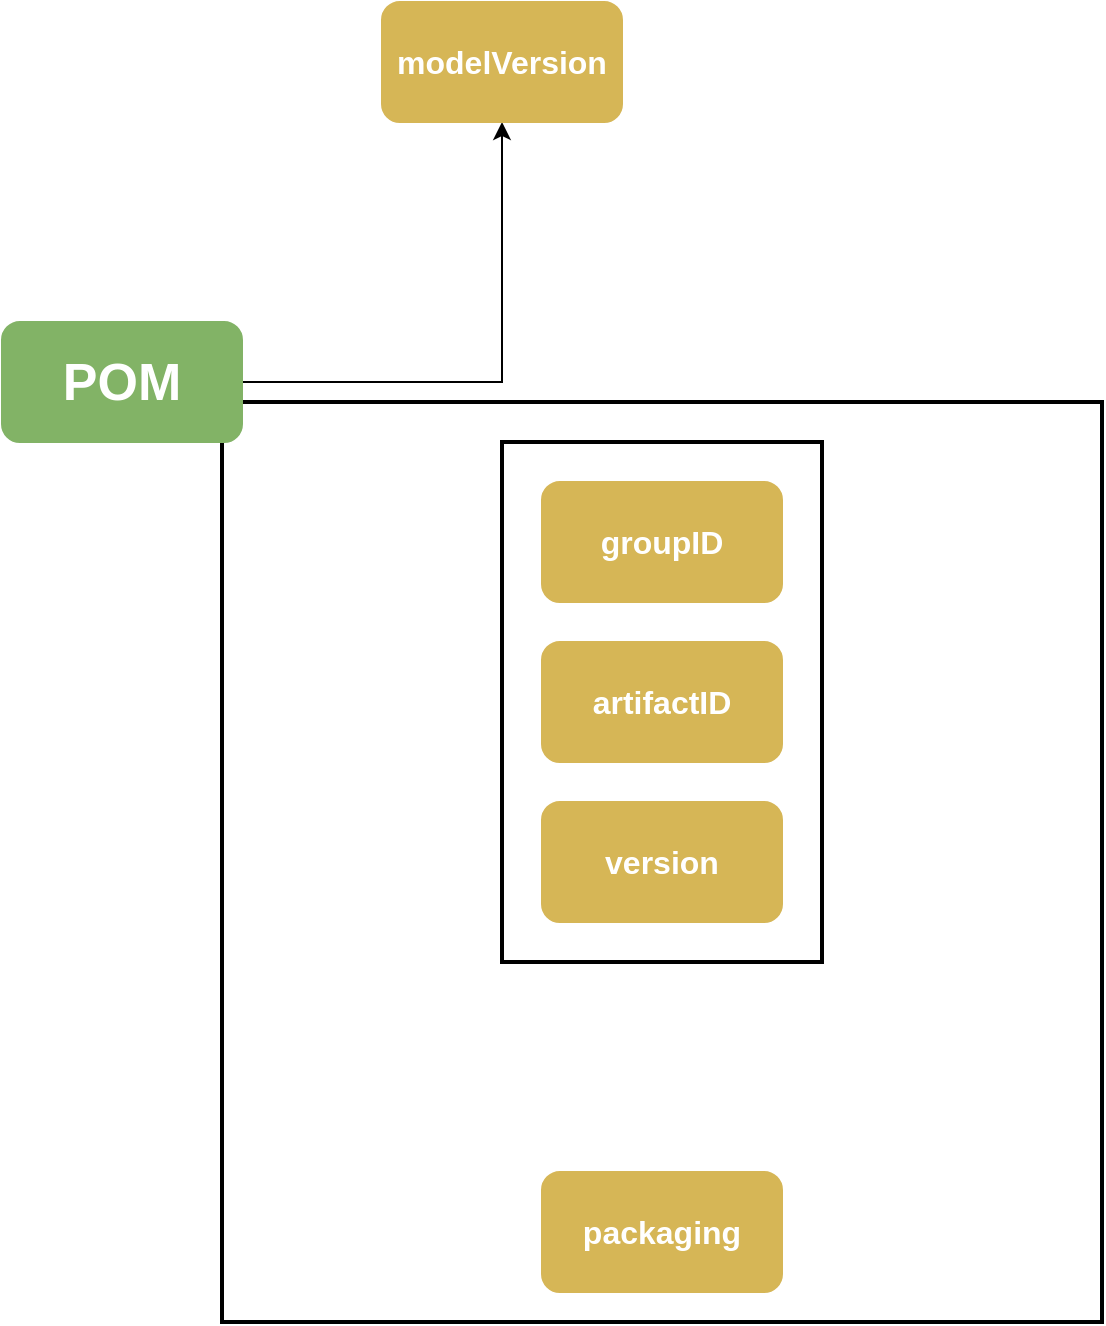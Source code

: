 <mxfile version="15.9.1" type="github">
  <diagram id="1GhNy5SsTllyvDmwq1ML" name="Page-1">
    <mxGraphModel dx="946" dy="557" grid="1" gridSize="10" guides="1" tooltips="1" connect="1" arrows="1" fold="1" page="1" pageScale="1" pageWidth="827" pageHeight="1169" math="0" shadow="0">
      <root>
        <mxCell id="0" />
        <mxCell id="1" parent="0" />
        <mxCell id="iAIiZbWoXoVnevux99On-24" value="" style="rounded=0;whiteSpace=wrap;html=1;labelBackgroundColor=none;labelBorderColor=none;fontSize=16;fontColor=#FFFFFF;strokeWidth=2;fillColor=none;" vertex="1" parent="1">
          <mxGeometry x="200" y="200" width="440" height="460" as="geometry" />
        </mxCell>
        <mxCell id="iAIiZbWoXoVnevux99On-4" value="" style="edgeStyle=orthogonalEdgeStyle;rounded=0;orthogonalLoop=1;jettySize=auto;html=1;fontSize=26;fontColor=#FFFFFF;" edge="1" parent="1" source="iAIiZbWoXoVnevux99On-2" target="iAIiZbWoXoVnevux99On-3">
          <mxGeometry relative="1" as="geometry" />
        </mxCell>
        <mxCell id="iAIiZbWoXoVnevux99On-2" value="POM" style="rounded=1;whiteSpace=wrap;html=1;fillColor=#82B366;strokeColor=#82b366;fontSize=26;fontStyle=1;fontColor=#FFFFFF;" vertex="1" parent="1">
          <mxGeometry x="90" y="160" width="120" height="60" as="geometry" />
        </mxCell>
        <mxCell id="iAIiZbWoXoVnevux99On-3" value="modelVersion" style="rounded=1;whiteSpace=wrap;html=1;fillColor=#D6B656;strokeColor=#d6b656;fontSize=16;fontStyle=1;fontColor=#FFFFFF;" vertex="1" parent="1">
          <mxGeometry x="280" width="120" height="60" as="geometry" />
        </mxCell>
        <mxCell id="iAIiZbWoXoVnevux99On-8" value="packaging" style="rounded=1;whiteSpace=wrap;html=1;fillColor=#D6B656;strokeColor=#d6b656;fontSize=16;fontStyle=1;fontColor=#FFFFFF;" vertex="1" parent="1">
          <mxGeometry x="360" y="585" width="120" height="60" as="geometry" />
        </mxCell>
        <mxCell id="iAIiZbWoXoVnevux99On-11" value="" style="group" vertex="1" connectable="0" parent="1">
          <mxGeometry x="340" y="220" width="160" height="260" as="geometry" />
        </mxCell>
        <mxCell id="iAIiZbWoXoVnevux99On-10" value="" style="rounded=0;whiteSpace=wrap;html=1;labelBackgroundColor=none;labelBorderColor=none;fontSize=16;fontColor=#FFFFFF;fillColor=none;strokeWidth=2;" vertex="1" parent="iAIiZbWoXoVnevux99On-11">
          <mxGeometry width="160" height="260" as="geometry" />
        </mxCell>
        <mxCell id="iAIiZbWoXoVnevux99On-9" value="" style="group;fillColor=none;spacingTop=0;spacing=20;labelBorderColor=none;labelBackgroundColor=none;" vertex="1" connectable="0" parent="iAIiZbWoXoVnevux99On-11">
          <mxGeometry x="20" y="20" width="120" height="220" as="geometry" />
        </mxCell>
        <mxCell id="iAIiZbWoXoVnevux99On-5" value="groupID" style="rounded=1;whiteSpace=wrap;html=1;fillColor=#D6B656;strokeColor=#d6b656;fontSize=16;fontStyle=1;fontColor=#FFFFFF;" vertex="1" parent="iAIiZbWoXoVnevux99On-9">
          <mxGeometry width="120" height="60" as="geometry" />
        </mxCell>
        <mxCell id="iAIiZbWoXoVnevux99On-6" value="artifactID" style="rounded=1;whiteSpace=wrap;html=1;fillColor=#D6B656;strokeColor=#d6b656;fontSize=16;fontStyle=1;fontColor=#FFFFFF;" vertex="1" parent="iAIiZbWoXoVnevux99On-9">
          <mxGeometry y="80" width="120" height="60" as="geometry" />
        </mxCell>
        <mxCell id="iAIiZbWoXoVnevux99On-7" value="version" style="rounded=1;whiteSpace=wrap;html=1;fillColor=#D6B656;strokeColor=#d6b656;fontSize=16;fontStyle=1;fontColor=#FFFFFF;" vertex="1" parent="iAIiZbWoXoVnevux99On-9">
          <mxGeometry y="160" width="120" height="60" as="geometry" />
        </mxCell>
      </root>
    </mxGraphModel>
  </diagram>
</mxfile>
